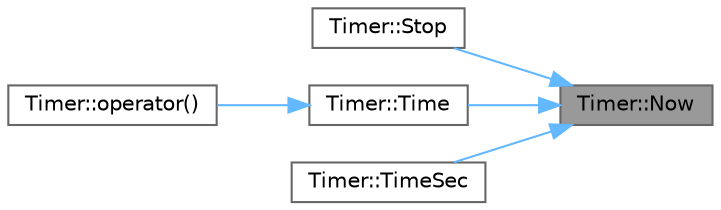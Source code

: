 digraph "Timer::Now"
{
 // LATEX_PDF_SIZE
  bgcolor="transparent";
  edge [fontname=Helvetica,fontsize=10,labelfontname=Helvetica,labelfontsize=10];
  node [fontname=Helvetica,fontsize=10,shape=box,height=0.2,width=0.4];
  rankdir="RL";
  Node1 [id="Node000001",label="Timer::Now",height=0.2,width=0.4,color="gray40", fillcolor="grey60", style="filled", fontcolor="black",tooltip=" "];
  Node1 -> Node2 [id="edge1_Node000001_Node000002",dir="back",color="steelblue1",style="solid",tooltip=" "];
  Node2 [id="Node000002",label="Timer::Stop",height=0.2,width=0.4,color="grey40", fillcolor="white", style="filled",URL="$class_timer.html#ae09cea3a71e571601b0027960023a9ff",tooltip=" "];
  Node1 -> Node3 [id="edge2_Node000001_Node000003",dir="back",color="steelblue1",style="solid",tooltip=" "];
  Node3 [id="Node000003",label="Timer::Time",height=0.2,width=0.4,color="grey40", fillcolor="white", style="filled",URL="$class_timer.html#af358f7fd881032ffed786399cc710d83",tooltip=" "];
  Node3 -> Node4 [id="edge3_Node000003_Node000004",dir="back",color="steelblue1",style="solid",tooltip=" "];
  Node4 [id="Node000004",label="Timer::operator()",height=0.2,width=0.4,color="grey40", fillcolor="white", style="filled",URL="$class_timer.html#a1f69a4057ac44cfeb153036bf292654d",tooltip=" "];
  Node1 -> Node5 [id="edge4_Node000001_Node000005",dir="back",color="steelblue1",style="solid",tooltip=" "];
  Node5 [id="Node000005",label="Timer::TimeSec",height=0.2,width=0.4,color="grey40", fillcolor="white", style="filled",URL="$class_timer.html#a17f27c938eb3d38bc825efecb324eafb",tooltip=" "];
}
